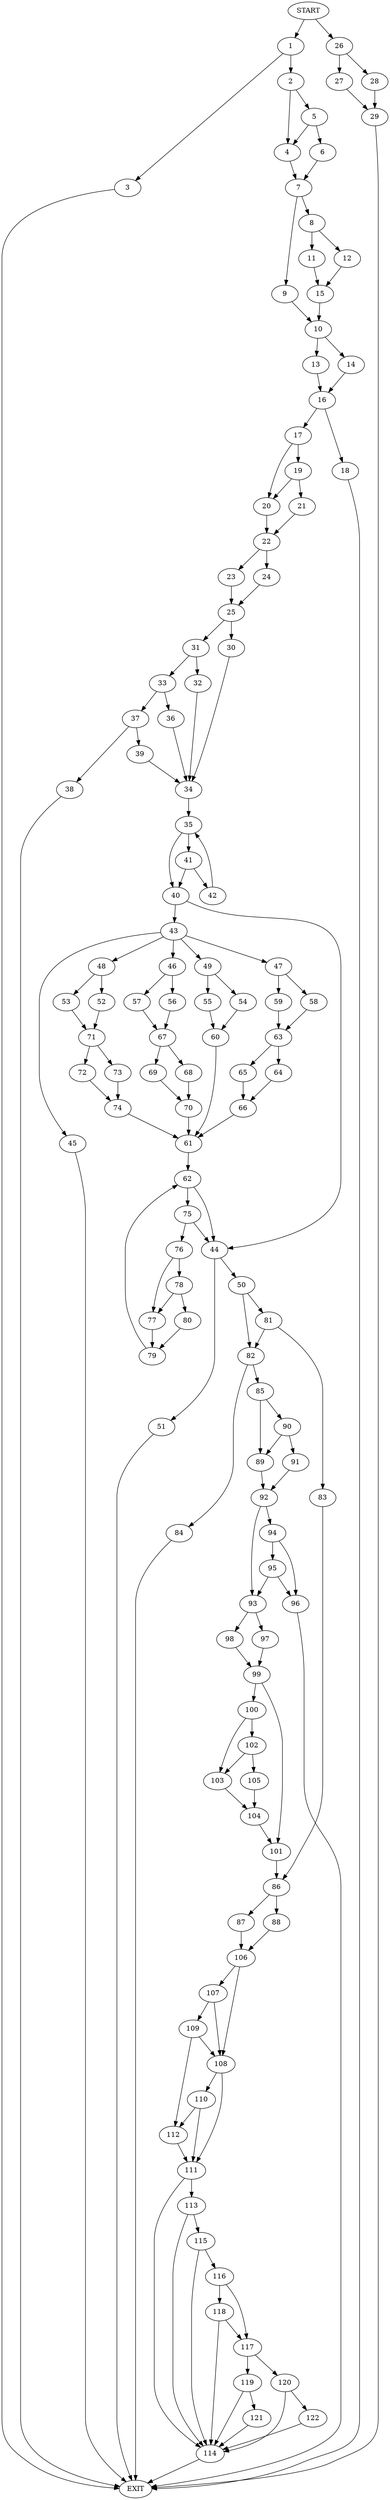digraph {
0 [label="START"]
123 [label="EXIT"]
0 -> 1
1 -> 2
1 -> 3
2 -> 4
2 -> 5
3 -> 123
5 -> 4
5 -> 6
4 -> 7
6 -> 7
7 -> 8
7 -> 9
9 -> 10
8 -> 11
8 -> 12
10 -> 13
10 -> 14
12 -> 15
11 -> 15
15 -> 10
14 -> 16
13 -> 16
16 -> 17
16 -> 18
17 -> 19
17 -> 20
18 -> 123
19 -> 21
19 -> 20
20 -> 22
21 -> 22
22 -> 23
22 -> 24
23 -> 25
24 -> 25
0 -> 26
26 -> 27
26 -> 28
27 -> 29
28 -> 29
29 -> 123
25 -> 30
25 -> 31
31 -> 32
31 -> 33
30 -> 34
34 -> 35
33 -> 36
33 -> 37
32 -> 34
37 -> 38
37 -> 39
36 -> 34
38 -> 123
39 -> 34
35 -> 40
35 -> 41
41 -> 40
41 -> 42
40 -> 43
40 -> 44
42 -> 35
43 -> 45
43 -> 46
43 -> 47
43 -> 48
43 -> 49
44 -> 50
44 -> 51
48 -> 52
48 -> 53
45 -> 123
49 -> 54
49 -> 55
46 -> 56
46 -> 57
47 -> 58
47 -> 59
54 -> 60
55 -> 60
60 -> 61
61 -> 62
58 -> 63
59 -> 63
63 -> 64
63 -> 65
65 -> 66
64 -> 66
66 -> 61
56 -> 67
57 -> 67
67 -> 68
67 -> 69
69 -> 70
68 -> 70
70 -> 61
52 -> 71
53 -> 71
71 -> 72
71 -> 73
73 -> 74
72 -> 74
74 -> 61
62 -> 75
62 -> 44
75 -> 76
75 -> 44
76 -> 77
76 -> 78
77 -> 79
78 -> 80
78 -> 77
80 -> 79
79 -> 62
51 -> 123
50 -> 81
50 -> 82
81 -> 83
81 -> 82
82 -> 84
82 -> 85
83 -> 86
86 -> 87
86 -> 88
84 -> 123
85 -> 89
85 -> 90
90 -> 89
90 -> 91
89 -> 92
91 -> 92
92 -> 93
92 -> 94
94 -> 95
94 -> 96
93 -> 97
93 -> 98
95 -> 93
95 -> 96
96 -> 123
98 -> 99
97 -> 99
99 -> 100
99 -> 101
100 -> 102
100 -> 103
101 -> 86
103 -> 104
102 -> 103
102 -> 105
105 -> 104
104 -> 101
88 -> 106
87 -> 106
106 -> 107
106 -> 108
107 -> 108
107 -> 109
108 -> 110
108 -> 111
109 -> 108
109 -> 112
112 -> 111
110 -> 111
110 -> 112
111 -> 113
111 -> 114
114 -> 123
113 -> 115
113 -> 114
115 -> 116
115 -> 114
116 -> 117
116 -> 118
117 -> 119
117 -> 120
118 -> 117
118 -> 114
119 -> 121
119 -> 114
120 -> 122
120 -> 114
122 -> 114
121 -> 114
}
